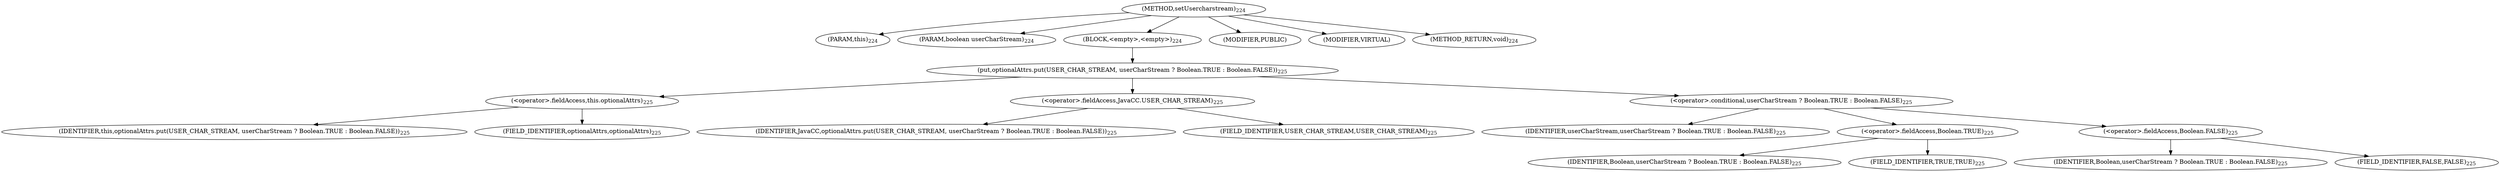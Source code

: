 digraph "setUsercharstream" {  
"475" [label = <(METHOD,setUsercharstream)<SUB>224</SUB>> ]
"476" [label = <(PARAM,this)<SUB>224</SUB>> ]
"477" [label = <(PARAM,boolean userCharStream)<SUB>224</SUB>> ]
"478" [label = <(BLOCK,&lt;empty&gt;,&lt;empty&gt;)<SUB>224</SUB>> ]
"479" [label = <(put,optionalAttrs.put(USER_CHAR_STREAM, userCharStream ? Boolean.TRUE : Boolean.FALSE))<SUB>225</SUB>> ]
"480" [label = <(&lt;operator&gt;.fieldAccess,this.optionalAttrs)<SUB>225</SUB>> ]
"481" [label = <(IDENTIFIER,this,optionalAttrs.put(USER_CHAR_STREAM, userCharStream ? Boolean.TRUE : Boolean.FALSE))<SUB>225</SUB>> ]
"482" [label = <(FIELD_IDENTIFIER,optionalAttrs,optionalAttrs)<SUB>225</SUB>> ]
"483" [label = <(&lt;operator&gt;.fieldAccess,JavaCC.USER_CHAR_STREAM)<SUB>225</SUB>> ]
"484" [label = <(IDENTIFIER,JavaCC,optionalAttrs.put(USER_CHAR_STREAM, userCharStream ? Boolean.TRUE : Boolean.FALSE))<SUB>225</SUB>> ]
"485" [label = <(FIELD_IDENTIFIER,USER_CHAR_STREAM,USER_CHAR_STREAM)<SUB>225</SUB>> ]
"486" [label = <(&lt;operator&gt;.conditional,userCharStream ? Boolean.TRUE : Boolean.FALSE)<SUB>225</SUB>> ]
"487" [label = <(IDENTIFIER,userCharStream,userCharStream ? Boolean.TRUE : Boolean.FALSE)<SUB>225</SUB>> ]
"488" [label = <(&lt;operator&gt;.fieldAccess,Boolean.TRUE)<SUB>225</SUB>> ]
"489" [label = <(IDENTIFIER,Boolean,userCharStream ? Boolean.TRUE : Boolean.FALSE)<SUB>225</SUB>> ]
"490" [label = <(FIELD_IDENTIFIER,TRUE,TRUE)<SUB>225</SUB>> ]
"491" [label = <(&lt;operator&gt;.fieldAccess,Boolean.FALSE)<SUB>225</SUB>> ]
"492" [label = <(IDENTIFIER,Boolean,userCharStream ? Boolean.TRUE : Boolean.FALSE)<SUB>225</SUB>> ]
"493" [label = <(FIELD_IDENTIFIER,FALSE,FALSE)<SUB>225</SUB>> ]
"494" [label = <(MODIFIER,PUBLIC)> ]
"495" [label = <(MODIFIER,VIRTUAL)> ]
"496" [label = <(METHOD_RETURN,void)<SUB>224</SUB>> ]
  "475" -> "476" 
  "475" -> "477" 
  "475" -> "478" 
  "475" -> "494" 
  "475" -> "495" 
  "475" -> "496" 
  "478" -> "479" 
  "479" -> "480" 
  "479" -> "483" 
  "479" -> "486" 
  "480" -> "481" 
  "480" -> "482" 
  "483" -> "484" 
  "483" -> "485" 
  "486" -> "487" 
  "486" -> "488" 
  "486" -> "491" 
  "488" -> "489" 
  "488" -> "490" 
  "491" -> "492" 
  "491" -> "493" 
}
